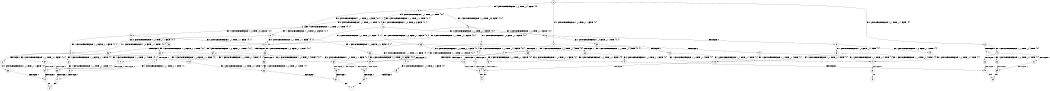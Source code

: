 digraph BCG {
size = "7, 10.5";
center = TRUE;
node [shape = circle];
0 [peripheries = 2];
0 -> 1 [label = "EX !0 !ATOMIC_EXCH_BRANCH (1, +1, TRUE, +1, 1, FALSE) !{0}"];
0 -> 2 [label = "EX !1 !ATOMIC_EXCH_BRANCH (1, +1, TRUE, +1, 4, FALSE) !{0}"];
0 -> 3 [label = "EX !0 !ATOMIC_EXCH_BRANCH (1, +1, TRUE, +1, 1, FALSE) !{0}"];
1 -> 4 [label = "EX !1 !ATOMIC_EXCH_BRANCH (1, +1, TRUE, +1, 4, TRUE) !{0}"];
1 -> 5 [label = "TERMINATE !0"];
2 -> 6 [label = "EX !1 !ATOMIC_EXCH_BRANCH (1, +0, TRUE, +0, 3, FALSE) !{0, 1}"];
2 -> 7 [label = "EX !0 !ATOMIC_EXCH_BRANCH (1, +1, TRUE, +1, 1, TRUE) !{0, 1}"];
2 -> 8 [label = "EX !0 !ATOMIC_EXCH_BRANCH (1, +1, TRUE, +1, 1, TRUE) !{0, 1}"];
3 -> 9 [label = "EX !1 !ATOMIC_EXCH_BRANCH (1, +1, TRUE, +1, 4, TRUE) !{0}"];
3 -> 10 [label = "TERMINATE !0"];
4 -> 11 [label = "TERMINATE !0"];
4 -> 12 [label = "TERMINATE !1"];
5 -> 13 [label = "EX !1 !ATOMIC_EXCH_BRANCH (1, +1, TRUE, +1, 4, TRUE) !{1}"];
5 -> 14 [label = "EX !1 !ATOMIC_EXCH_BRANCH (1, +1, TRUE, +1, 4, TRUE) !{1}"];
6 -> 15 [label = "EX !1 !ATOMIC_EXCH_BRANCH (1, +0, FALSE, +1, 1, FALSE) !{0, 1}"];
6 -> 16 [label = "EX !0 !ATOMIC_EXCH_BRANCH (1, +1, TRUE, +1, 1, FALSE) !{0, 1}"];
6 -> 17 [label = "EX !0 !ATOMIC_EXCH_BRANCH (1, +1, TRUE, +1, 1, FALSE) !{0, 1}"];
7 -> 7 [label = "EX !0 !ATOMIC_EXCH_BRANCH (1, +1, TRUE, +1, 1, TRUE) !{0, 1}"];
7 -> 18 [label = "EX !1 !ATOMIC_EXCH_BRANCH (1, +0, TRUE, +0, 3, FALSE) !{0, 1}"];
7 -> 8 [label = "EX !0 !ATOMIC_EXCH_BRANCH (1, +1, TRUE, +1, 1, TRUE) !{0, 1}"];
8 -> 19 [label = "EX !1 !ATOMIC_EXCH_BRANCH (1, +0, TRUE, +0, 3, FALSE) !{0, 1}"];
8 -> 8 [label = "EX !0 !ATOMIC_EXCH_BRANCH (1, +1, TRUE, +1, 1, TRUE) !{0, 1}"];
8 -> 20 [label = "EX !1 !ATOMIC_EXCH_BRANCH (1, +0, TRUE, +0, 3, FALSE) !{0, 1}"];
9 -> 21 [label = "TERMINATE !0"];
9 -> 22 [label = "TERMINATE !1"];
10 -> 23 [label = "EX !1 !ATOMIC_EXCH_BRANCH (1, +1, TRUE, +1, 4, TRUE) !{1}"];
11 -> 24 [label = "TERMINATE !1"];
12 -> 25 [label = "TERMINATE !0"];
13 -> 24 [label = "TERMINATE !1"];
14 -> 26 [label = "TERMINATE !1"];
15 -> 27 [label = "EX !0 !ATOMIC_EXCH_BRANCH (1, +1, TRUE, +1, 1, FALSE) !{0, 1}"];
15 -> 28 [label = "TERMINATE !1"];
15 -> 29 [label = "EX !0 !ATOMIC_EXCH_BRANCH (1, +1, TRUE, +1, 1, FALSE) !{0, 1}"];
16 -> 30 [label = "EX !1 !ATOMIC_EXCH_BRANCH (1, +0, FALSE, +1, 1, TRUE) !{0, 1}"];
16 -> 31 [label = "TERMINATE !0"];
17 -> 32 [label = "EX !1 !ATOMIC_EXCH_BRANCH (1, +0, FALSE, +1, 1, TRUE) !{0, 1}"];
17 -> 33 [label = "EX !1 !ATOMIC_EXCH_BRANCH (1, +0, FALSE, +1, 1, TRUE) !{0, 1}"];
17 -> 34 [label = "TERMINATE !0"];
18 -> 16 [label = "EX !0 !ATOMIC_EXCH_BRANCH (1, +1, TRUE, +1, 1, FALSE) !{0, 1}"];
18 -> 35 [label = "EX !1 !ATOMIC_EXCH_BRANCH (1, +0, FALSE, +1, 1, FALSE) !{0, 1}"];
18 -> 17 [label = "EX !0 !ATOMIC_EXCH_BRANCH (1, +1, TRUE, +1, 1, FALSE) !{0, 1}"];
19 -> 36 [label = "EX !0 !ATOMIC_EXCH_BRANCH (1, +1, TRUE, +1, 1, FALSE) !{0, 1}"];
19 -> 37 [label = "EX !1 !ATOMIC_EXCH_BRANCH (1, +0, FALSE, +1, 1, FALSE) !{0, 1}"];
19 -> 17 [label = "EX !0 !ATOMIC_EXCH_BRANCH (1, +1, TRUE, +1, 1, FALSE) !{0, 1}"];
20 -> 37 [label = "EX !1 !ATOMIC_EXCH_BRANCH (1, +0, FALSE, +1, 1, FALSE) !{0, 1}"];
20 -> 17 [label = "EX !0 !ATOMIC_EXCH_BRANCH (1, +1, TRUE, +1, 1, FALSE) !{0, 1}"];
20 -> 38 [label = "EX !1 !ATOMIC_EXCH_BRANCH (1, +0, FALSE, +1, 1, FALSE) !{0, 1}"];
21 -> 39 [label = "TERMINATE !1"];
22 -> 40 [label = "TERMINATE !0"];
23 -> 39 [label = "TERMINATE !1"];
24 -> 41 [label = "exit"];
25 -> 41 [label = "exit"];
26 -> 42 [label = "exit"];
27 -> 11 [label = "TERMINATE !0"];
27 -> 12 [label = "TERMINATE !1"];
28 -> 43 [label = "EX !0 !ATOMIC_EXCH_BRANCH (1, +1, TRUE, +1, 1, FALSE) !{0}"];
28 -> 44 [label = "EX !0 !ATOMIC_EXCH_BRANCH (1, +1, TRUE, +1, 1, FALSE) !{0}"];
29 -> 45 [label = "TERMINATE !0"];
29 -> 46 [label = "TERMINATE !1"];
30 -> 4 [label = "EX !1 !ATOMIC_EXCH_BRANCH (1, +1, TRUE, +1, 4, TRUE) !{0, 1}"];
30 -> 47 [label = "TERMINATE !0"];
31 -> 48 [label = "EX !1 !ATOMIC_EXCH_BRANCH (1, +0, FALSE, +1, 1, TRUE) !{1}"];
31 -> 49 [label = "EX !1 !ATOMIC_EXCH_BRANCH (1, +0, FALSE, +1, 1, TRUE) !{1}"];
32 -> 50 [label = "EX !1 !ATOMIC_EXCH_BRANCH (1, +1, TRUE, +1, 4, TRUE) !{0, 1}"];
32 -> 51 [label = "TERMINATE !0"];
33 -> 50 [label = "EX !1 !ATOMIC_EXCH_BRANCH (1, +1, TRUE, +1, 4, TRUE) !{0, 1}"];
33 -> 52 [label = "EX !1 !ATOMIC_EXCH_BRANCH (1, +1, TRUE, +1, 4, TRUE) !{0, 1}"];
33 -> 53 [label = "TERMINATE !0"];
34 -> 54 [label = "EX !1 !ATOMIC_EXCH_BRANCH (1, +0, FALSE, +1, 1, TRUE) !{1}"];
35 -> 27 [label = "EX !0 !ATOMIC_EXCH_BRANCH (1, +1, TRUE, +1, 1, FALSE) !{0, 1}"];
35 -> 55 [label = "TERMINATE !1"];
35 -> 29 [label = "EX !0 !ATOMIC_EXCH_BRANCH (1, +1, TRUE, +1, 1, FALSE) !{0, 1}"];
36 -> 32 [label = "EX !1 !ATOMIC_EXCH_BRANCH (1, +0, FALSE, +1, 1, TRUE) !{0, 1}"];
36 -> 56 [label = "TERMINATE !0"];
37 -> 57 [label = "EX !0 !ATOMIC_EXCH_BRANCH (1, +1, TRUE, +1, 1, FALSE) !{0, 1}"];
37 -> 58 [label = "TERMINATE !1"];
37 -> 29 [label = "EX !0 !ATOMIC_EXCH_BRANCH (1, +1, TRUE, +1, 1, FALSE) !{0, 1}"];
38 -> 29 [label = "EX !0 !ATOMIC_EXCH_BRANCH (1, +1, TRUE, +1, 1, FALSE) !{0, 1}"];
38 -> 59 [label = "TERMINATE !1"];
39 -> 60 [label = "exit"];
40 -> 60 [label = "exit"];
43 -> 25 [label = "TERMINATE !0"];
44 -> 40 [label = "TERMINATE !0"];
45 -> 61 [label = "TERMINATE !1"];
46 -> 62 [label = "TERMINATE !0"];
47 -> 13 [label = "EX !1 !ATOMIC_EXCH_BRANCH (1, +1, TRUE, +1, 4, TRUE) !{1}"];
47 -> 14 [label = "EX !1 !ATOMIC_EXCH_BRANCH (1, +1, TRUE, +1, 4, TRUE) !{1}"];
48 -> 13 [label = "EX !1 !ATOMIC_EXCH_BRANCH (1, +1, TRUE, +1, 4, TRUE) !{1}"];
48 -> 14 [label = "EX !1 !ATOMIC_EXCH_BRANCH (1, +1, TRUE, +1, 4, TRUE) !{1}"];
49 -> 14 [label = "EX !1 !ATOMIC_EXCH_BRANCH (1, +1, TRUE, +1, 4, TRUE) !{1}"];
50 -> 63 [label = "TERMINATE !0"];
50 -> 64 [label = "TERMINATE !1"];
51 -> 65 [label = "EX !1 !ATOMIC_EXCH_BRANCH (1, +1, TRUE, +1, 4, TRUE) !{1}"];
52 -> 45 [label = "TERMINATE !0"];
52 -> 46 [label = "TERMINATE !1"];
53 -> 66 [label = "EX !1 !ATOMIC_EXCH_BRANCH (1, +1, TRUE, +1, 4, TRUE) !{1}"];
54 -> 66 [label = "EX !1 !ATOMIC_EXCH_BRANCH (1, +1, TRUE, +1, 4, TRUE) !{1}"];
55 -> 43 [label = "EX !0 !ATOMIC_EXCH_BRANCH (1, +1, TRUE, +1, 1, FALSE) !{0}"];
55 -> 44 [label = "EX !0 !ATOMIC_EXCH_BRANCH (1, +1, TRUE, +1, 1, FALSE) !{0}"];
56 -> 67 [label = "EX !1 !ATOMIC_EXCH_BRANCH (1, +0, FALSE, +1, 1, TRUE) !{1}"];
57 -> 63 [label = "TERMINATE !0"];
57 -> 64 [label = "TERMINATE !1"];
58 -> 68 [label = "EX !0 !ATOMIC_EXCH_BRANCH (1, +1, TRUE, +1, 1, FALSE) !{0}"];
59 -> 69 [label = "EX !0 !ATOMIC_EXCH_BRANCH (1, +1, TRUE, +1, 1, FALSE) !{0}"];
61 -> 70 [label = "exit"];
62 -> 70 [label = "exit"];
63 -> 71 [label = "TERMINATE !1"];
64 -> 72 [label = "TERMINATE !0"];
65 -> 71 [label = "TERMINATE !1"];
66 -> 61 [label = "TERMINATE !1"];
67 -> 65 [label = "EX !1 !ATOMIC_EXCH_BRANCH (1, +1, TRUE, +1, 4, TRUE) !{1}"];
68 -> 72 [label = "TERMINATE !0"];
69 -> 62 [label = "TERMINATE !0"];
71 -> 73 [label = "exit"];
72 -> 73 [label = "exit"];
}
